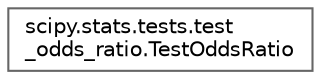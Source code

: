 digraph "Graphical Class Hierarchy"
{
 // LATEX_PDF_SIZE
  bgcolor="transparent";
  edge [fontname=Helvetica,fontsize=10,labelfontname=Helvetica,labelfontsize=10];
  node [fontname=Helvetica,fontsize=10,shape=box,height=0.2,width=0.4];
  rankdir="LR";
  Node0 [id="Node000000",label="scipy.stats.tests.test\l_odds_ratio.TestOddsRatio",height=0.2,width=0.4,color="grey40", fillcolor="white", style="filled",URL="$d5/dda/classscipy_1_1stats_1_1tests_1_1test__odds__ratio_1_1TestOddsRatio.html",tooltip=" "];
}
